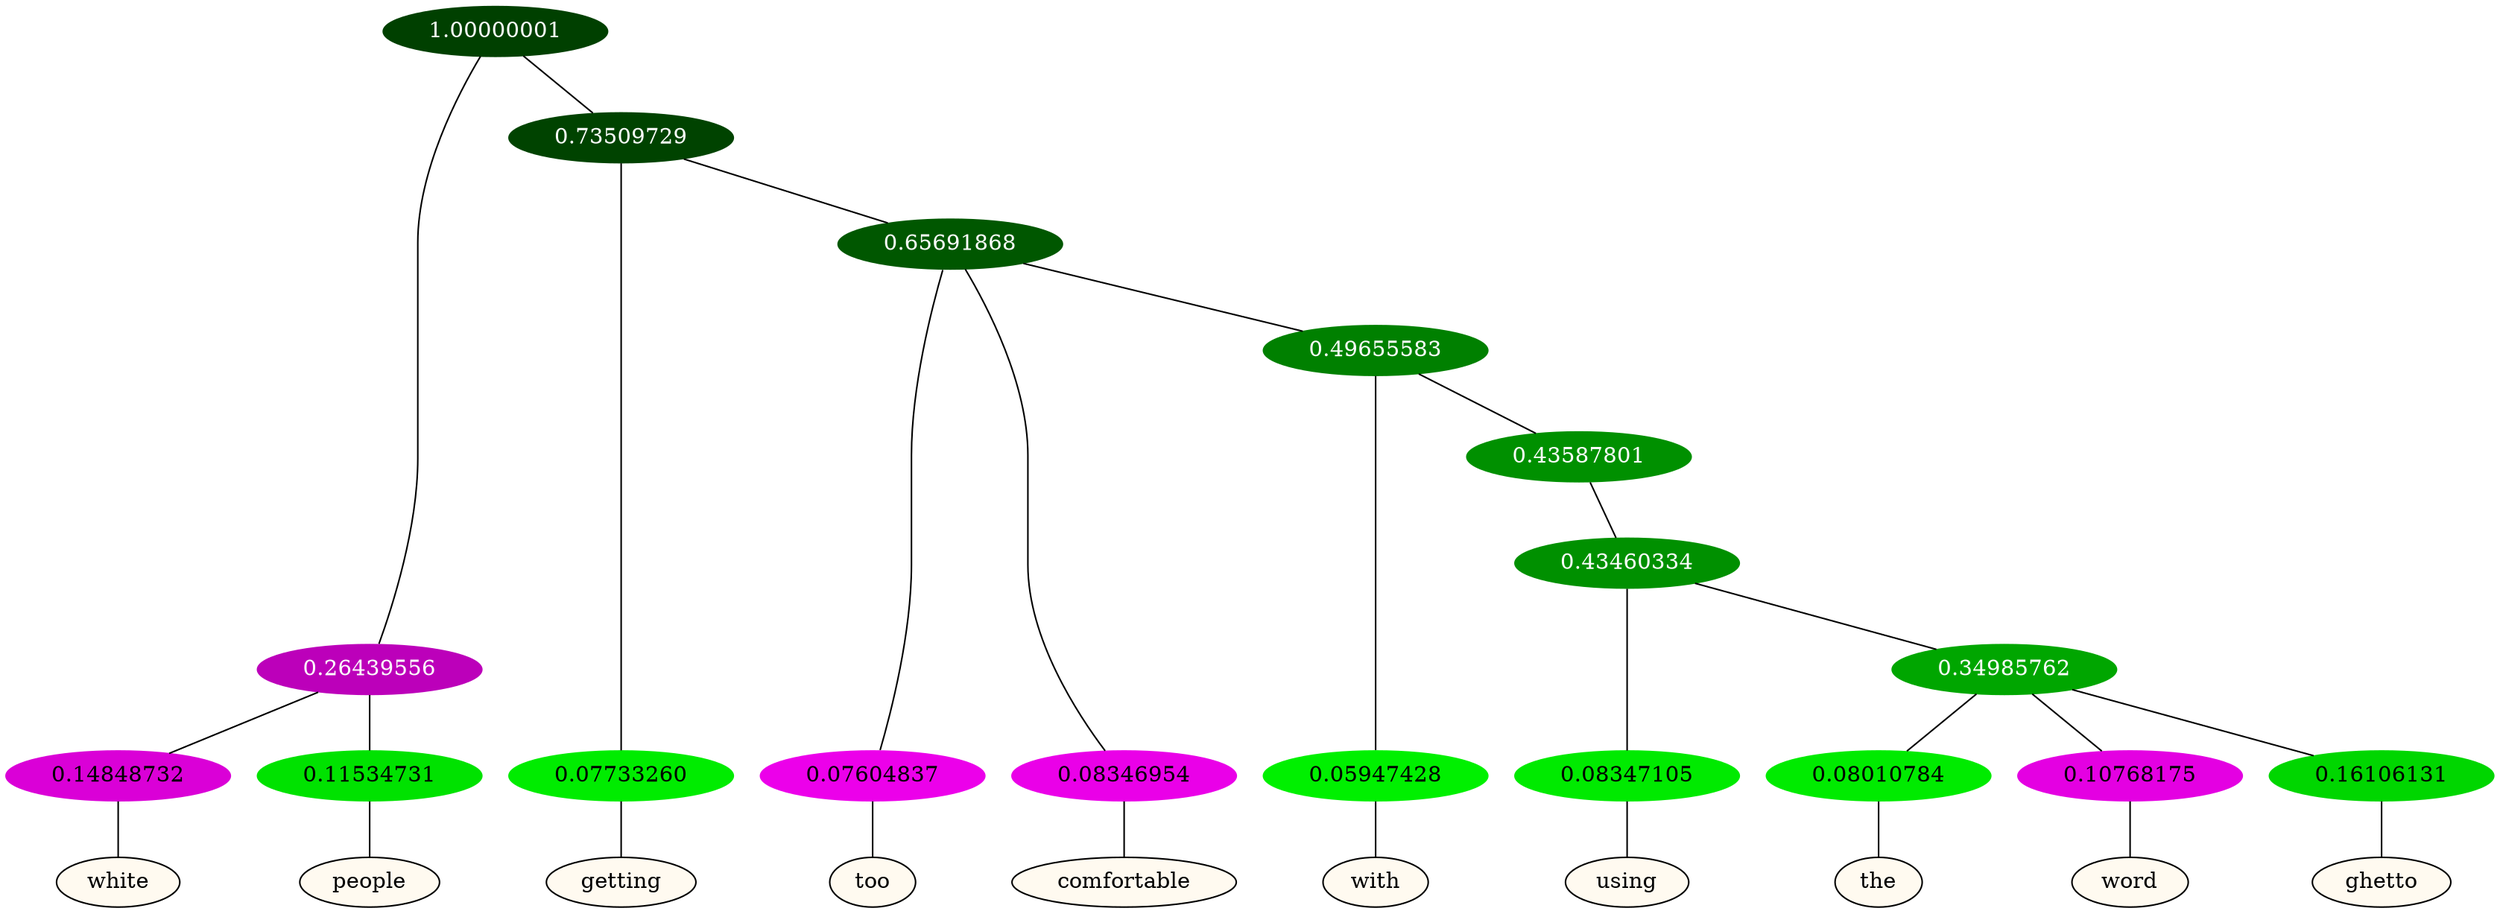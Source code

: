 graph {
	node [format=png height=0.15 nodesep=0.001 ordering=out overlap=prism overlap_scaling=0.01 ranksep=0.001 ratio=0.2 style=filled width=0.15]
	{
		rank=same
		a_w_3 [label=white color=black fillcolor=floralwhite style="filled,solid"]
		a_w_4 [label=people color=black fillcolor=floralwhite style="filled,solid"]
		a_w_5 [label=getting color=black fillcolor=floralwhite style="filled,solid"]
		a_w_7 [label=too color=black fillcolor=floralwhite style="filled,solid"]
		a_w_8 [label=comfortable color=black fillcolor=floralwhite style="filled,solid"]
		a_w_10 [label=with color=black fillcolor=floralwhite style="filled,solid"]
		a_w_13 [label=using color=black fillcolor=floralwhite style="filled,solid"]
		a_w_15 [label=the color=black fillcolor=floralwhite style="filled,solid"]
		a_w_16 [label=word color=black fillcolor=floralwhite style="filled,solid"]
		a_w_17 [label=ghetto color=black fillcolor=floralwhite style="filled,solid"]
	}
	a_n_3 -- a_w_3
	a_n_4 -- a_w_4
	a_n_5 -- a_w_5
	a_n_7 -- a_w_7
	a_n_8 -- a_w_8
	a_n_10 -- a_w_10
	a_n_13 -- a_w_13
	a_n_15 -- a_w_15
	a_n_16 -- a_w_16
	a_n_17 -- a_w_17
	{
		rank=same
		a_n_3 [label=0.14848732 color="0.835 1.000 0.852" fontcolor=black]
		a_n_4 [label=0.11534731 color="0.334 1.000 0.885" fontcolor=black]
		a_n_5 [label=0.07733260 color="0.334 1.000 0.923" fontcolor=black]
		a_n_7 [label=0.07604837 color="0.835 1.000 0.924" fontcolor=black]
		a_n_8 [label=0.08346954 color="0.835 1.000 0.917" fontcolor=black]
		a_n_10 [label=0.05947428 color="0.334 1.000 0.941" fontcolor=black]
		a_n_13 [label=0.08347105 color="0.334 1.000 0.917" fontcolor=black]
		a_n_15 [label=0.08010784 color="0.334 1.000 0.920" fontcolor=black]
		a_n_16 [label=0.10768175 color="0.835 1.000 0.892" fontcolor=black]
		a_n_17 [label=0.16106131 color="0.334 1.000 0.839" fontcolor=black]
	}
	a_n_0 [label=1.00000001 color="0.334 1.000 0.250" fontcolor=grey99]
	a_n_1 [label=0.26439556 color="0.835 1.000 0.736" fontcolor=grey99]
	a_n_0 -- a_n_1
	a_n_2 [label=0.73509729 color="0.334 1.000 0.265" fontcolor=grey99]
	a_n_0 -- a_n_2
	a_n_1 -- a_n_3
	a_n_1 -- a_n_4
	a_n_2 -- a_n_5
	a_n_6 [label=0.65691868 color="0.334 1.000 0.343" fontcolor=grey99]
	a_n_2 -- a_n_6
	a_n_6 -- a_n_7
	a_n_6 -- a_n_8
	a_n_9 [label=0.49655583 color="0.334 1.000 0.503" fontcolor=grey99]
	a_n_6 -- a_n_9
	a_n_9 -- a_n_10
	a_n_11 [label=0.43587801 color="0.334 1.000 0.564" fontcolor=grey99]
	a_n_9 -- a_n_11
	a_n_12 [label=0.43460334 color="0.334 1.000 0.565" fontcolor=grey99]
	a_n_11 -- a_n_12
	a_n_12 -- a_n_13
	a_n_14 [label=0.34985762 color="0.334 1.000 0.650" fontcolor=grey99]
	a_n_12 -- a_n_14
	a_n_14 -- a_n_15
	a_n_14 -- a_n_16
	a_n_14 -- a_n_17
}
